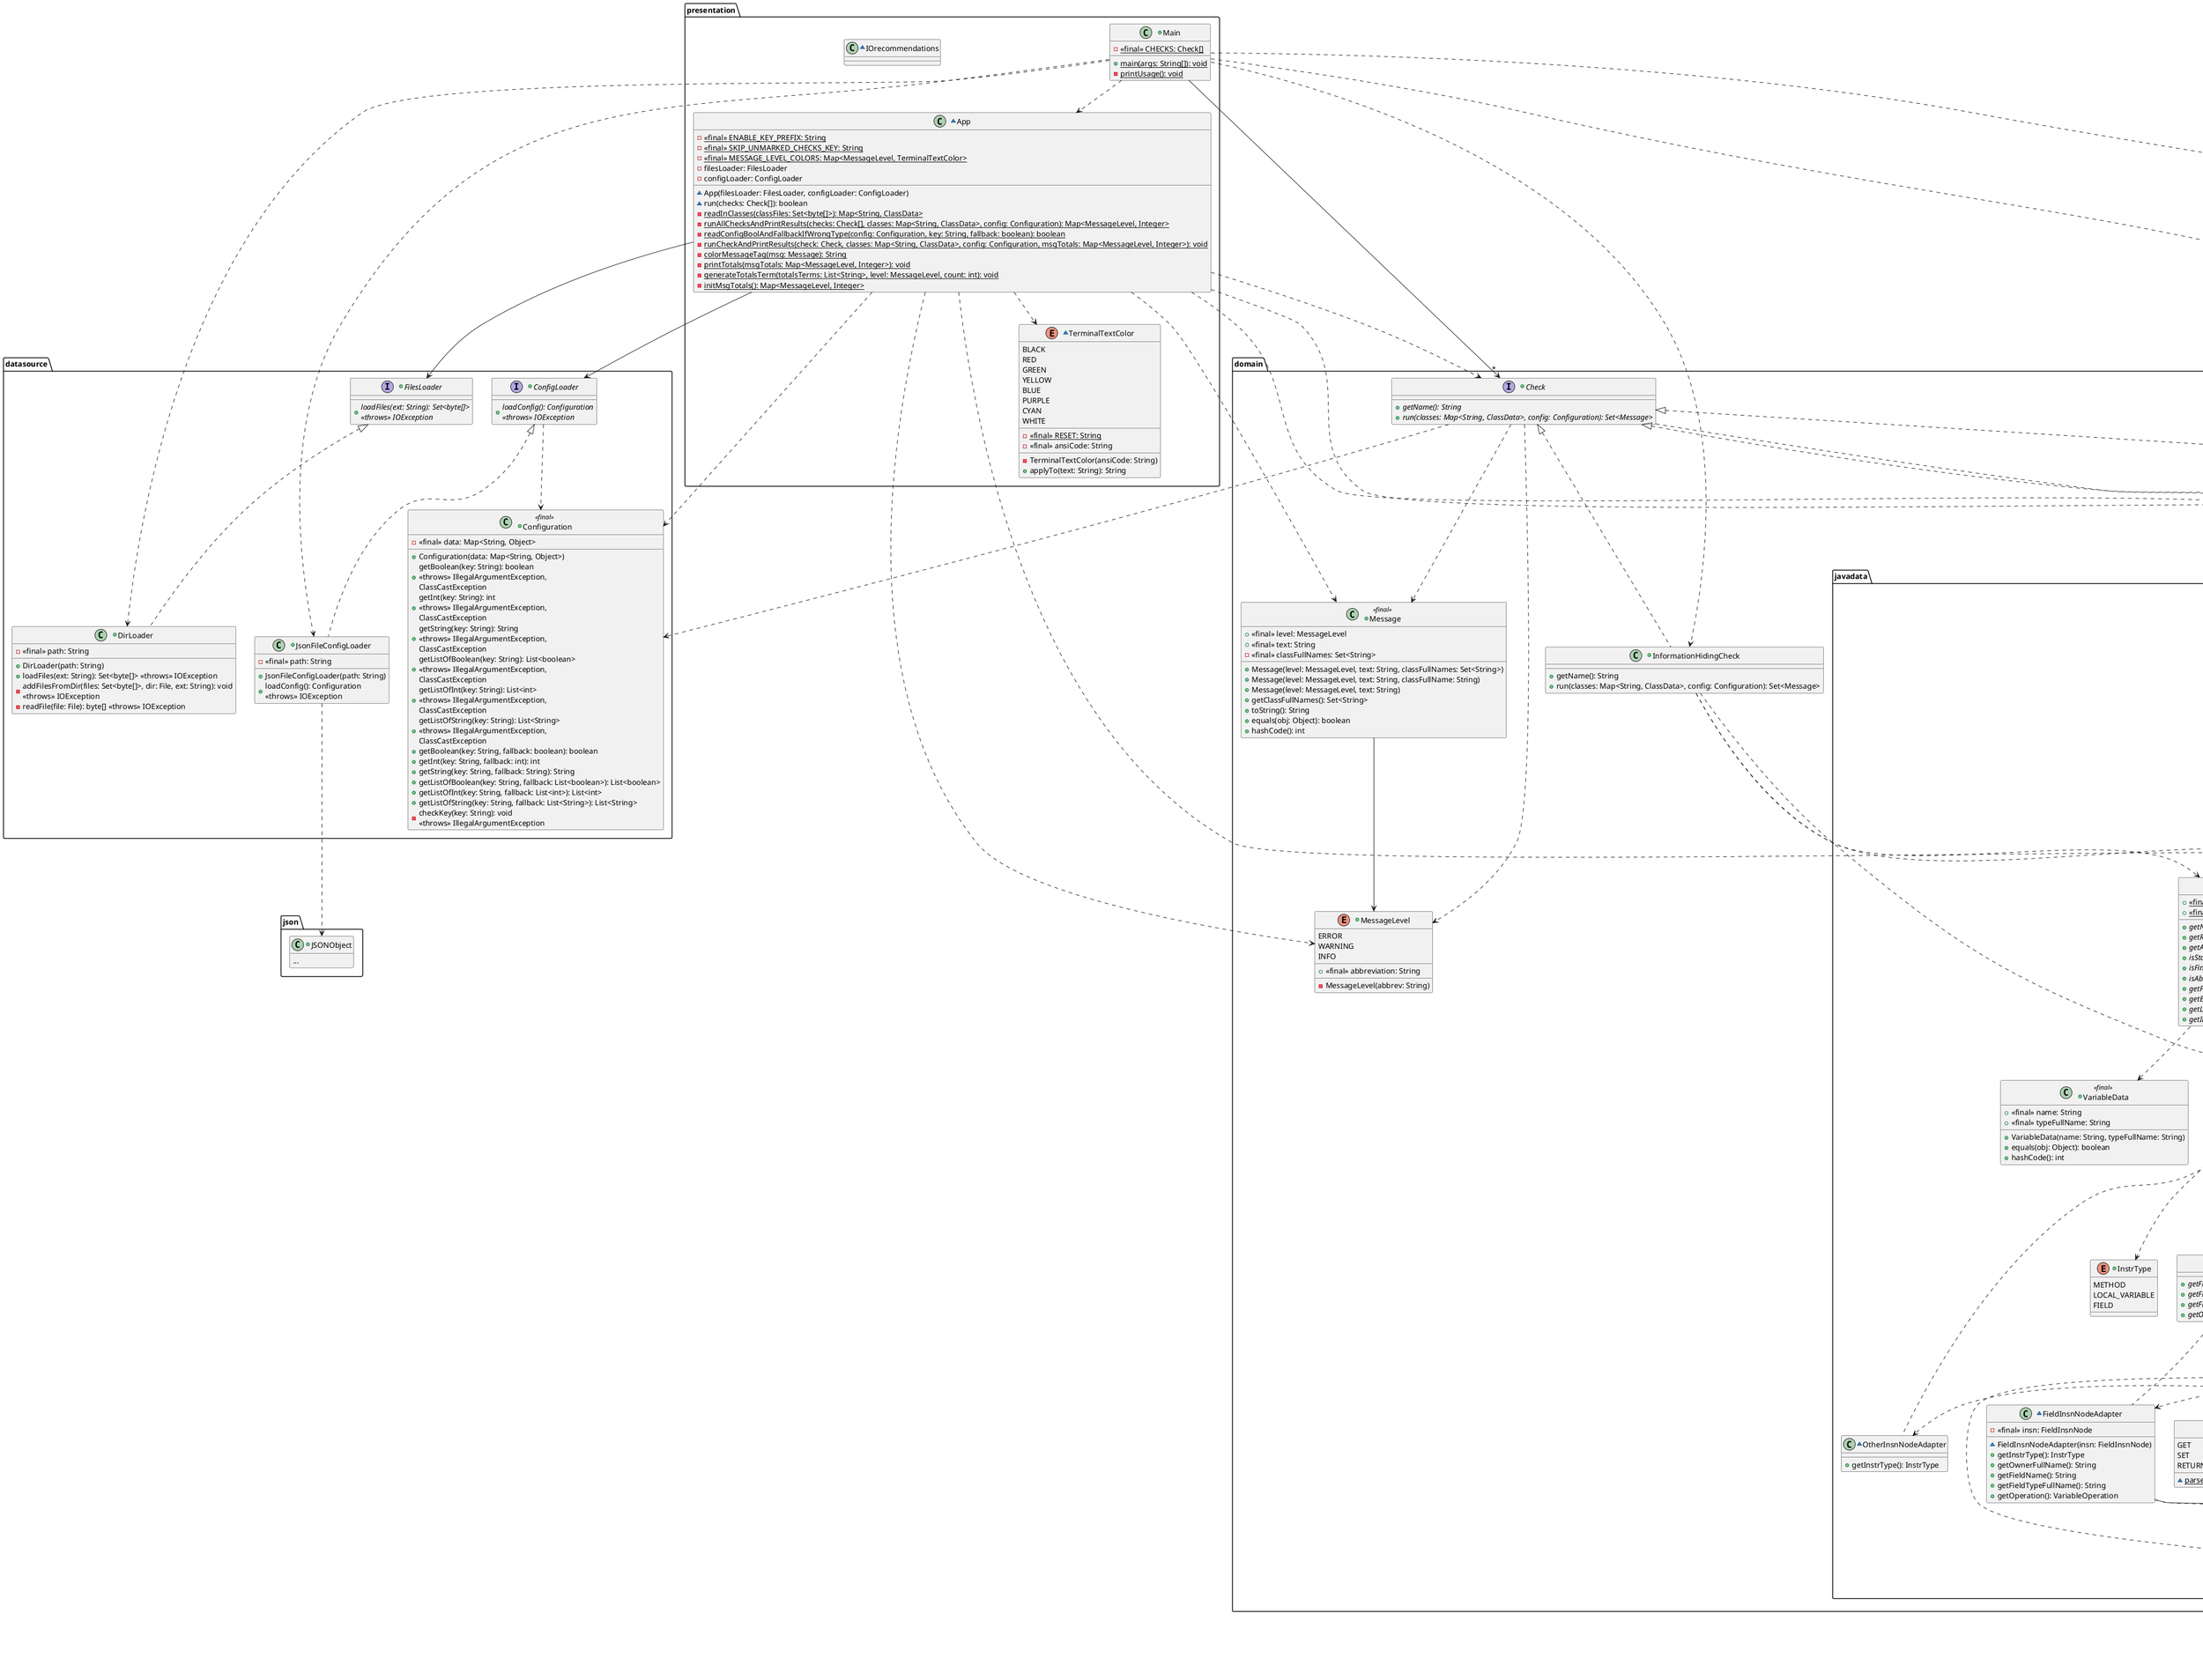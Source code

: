 @startuml

package presentation {

	+class Main {
		- {static} <<final>> CHECKS: Check[]
		+ {static} main(args: String[]): void
		- {static} printUsage(): void
	}

	Main -->"*" .domain.Check
	Main ..> App
	Main ..> .datasource.DirLoader
	Main ..> .datasource.JsonFileConfigLoader

	' Check dependencies:
	Main ..> .domain.UnusedAbstractionsCheck
	Main ..> .domain.InformationHidingCheck
	Main ..> .domain.StrategyPatternCheck

	~class App {
		- {static} <<final>> ENABLE_KEY_PREFIX: String
		- {static} <<final>> SKIP_UNMARKED_CHECKS_KEY: String
		- {static} <<final>> MESSAGE_LEVEL_COLORS: Map<MessageLevel, TerminalTextColor>
		- filesLoader: FilesLoader
		- configLoader: ConfigLoader

		~ App(filesLoader: FilesLoader, configLoader: ConfigLoader)
		~ run(checks: Check[]): boolean
		- {static} readInClasses(classFiles: Set<byte[]>): Map<String, ClassData>
		- {static} runAllChecksAndPrintResults(checks: Check[], classes: Map<String, ClassData>, config: Configuration): Map<MessageLevel, Integer>
		- {static} readConfigBoolAndFallbackIfWrongType(config: Configuration, key: String, fallback: boolean): boolean
		- {static} runCheckAndPrintResults(check: Check, classes: Map<String, ClassData>, config: Configuration, msgTotals: Map<MessageLevel, Integer>): void
		- {static} colorMessageTag(msg: Message): String
		- {static} printTotals(msgTotals: Map<MessageLevel, Integer>): void
		- {static} generateTotalsTerm(totalsTerms: List<String>, level: MessageLevel, count: int): void
		- {static} initMsgTotals(): Map<MessageLevel, Integer>
	}

	~class IOrecommendations {

	}

	App --> .datasource.FilesLoader
	App --> .datasource.ConfigLoader
	App ..> TerminalTextColor
	App ..> .domain.Check
	App ..> .domain.Message
	App ..> .domain.MessageLevel
	App ..> .domain.javadata.ClassReaderUtil
	App ..> .domain.javadata.ClassData
	App ..> .domain.javadata.ClassNodeAdapter
	App ..> .datasource.Configuration

	~enum TerminalTextColor {
		BLACK
		RED
		GREEN
		YELLOW
		BLUE
		PURPLE
		CYAN
		WHITE
		__
		- {static} <<final>> RESET: String
		- <<final>> ansiCode: String
		__
		- TerminalTextColor(ansiCode: String)
		+ applyTo(text: String): String
	}

}

package domain {

	+enum MessageLevel {
		ERROR
		WARNING
		INFO
		__
		+ <<final>> abbreviation: String
		__
		- MessageLevel(abbrev: String)
	}

	+interface Check {
		+ {abstract} getName(): String
		+ {abstract} run(classes: Map<String, ClassData>, config: Configuration): Set<Message>
	}

	Check ..> Message
	Check ..> MessageLevel
	Check ..> javadata.ClassData
	Check ..> .datasource.Configuration

	+class Message <<final>> {
		+ <<final>> level: MessageLevel
		+ <<final>> text: String
		- <<final>> classFullNames: Set<String>

		+ Message(level: MessageLevel, text: String, classFullNames: Set<String>)
		+ Message(level: MessageLevel, text: String, classFullName: String)
		+ Message(level: MessageLevel, text: String)
		+ getClassFullNames(): Set<String>
		+ toString(): String
		+ equals(obj: Object): boolean
		+ hashCode(): int
	}

	Message --> MessageLevel

	+class UnusedAbstractionsCheck {
		+ getName(): String
		+ run(classes: Map<String, ClassData>, config: Configuration): Set<Message>
	}

	Check <|.. UnusedAbstractionsCheck
	UnusedAbstractionsCheck ..> javadata.ClassType

	+class InformationHidingCheck {
		+ getName(): String
		+ run(classes: Map<String, ClassData>, config: Configuration): Set<Message>
	}

	Check <|.. InformationHidingCheck
	InformationHidingCheck ..> javadata.AccessModifier
	InformationHidingCheck ..> javadata.FieldData
	InformationHidingCheck ..> javadata.MethodData

	+class StrategyPatternCheck {
		+ getName(): String
		+ run(classes: Map<String, ClassData>, config: Configuration): Set<Message>
		- {static} getClassFromName(className: String, classes: Map<String, ClassData>): ClassData
	}

	Check <|.. StrategyPatternCheck
	StrategyPatternCheck ..> javadata.ClassType
	StrategyPatternCheck ..> javadata.FieldData

	package javadata {

		+enum AccessModifier {
			PUBLIC
			PROTECTED
			PACKAGE_PRIVATE
			PRIVATE

			~ {static} parseOpcodes(access: int): AccessModifier
		}

		AccessModifier ..> .asm.Opcodes

		+enum ClassType {
			CLASS
			INTERFACE
			ENUM

			~ {static} parseOpcodes(access: int): ClassType
		}

		ClassType ..> .asm.Opcodes

		+class VariableData <<final>> {
			+ <<final>> name: String
			+ <<final>> typeFullName: String

			+ VariableData(name: String, typeFullName: String)
			+ equals(obj: Object): boolean
			+ hashCode(): int
		}

		+interface ClassData {
			+ {abstract} getFullName(): String
			+ {abstract} getSimpleName(): String
			+ {abstract} getAccessModifier(): AccessModifier
			+ {abstract} getClassType(): ClassType
			+ {abstract} isAbstract(): boolean
			+ {abstract} isStatic(): boolean
			+ {abstract} isFinal(): boolean
			' + {abstract} getTypeParamFullNames(): List<String>
			+ {abstract} getSuperFullName(): String
			+ {abstract} getInterfaceFullNames(): Set<String>
			+ {abstract} getFields(): Set<FieldData>
			+ {abstract} getMethods(): Set<MethodData>
			+ {abstract} getContainingClassFullName(): String
			+ {abstract} getInnerClassFullNames(): Set<String>
		}

		ClassData ..> AccessModifier
		ClassData ..> ClassType
		ClassData ..> FieldData
		ClassData ..> MethodData

		+interface FieldData {
			+ {abstract} getName(): String
			+ {abstract} getTypeFullName(): String
			+ {abstract} getAccessModifier(): AccessModifier
			+ {abstract} isStatic(): boolean
			+ {abstract} isFinal(): boolean
		}

		FieldData ..> AccessModifier

		+interface MethodData {
			+ {static} <<final>> CONSTRUCTOR_NAME: String
			+ {static} <<final>> STATIC_INITIALIZER_NAME: String

			+ {abstract} getName(): String
			+ {abstract} getReturnTypeFullName(): String
			+ {abstract} getAccessModifier(): AccessModifier
			+ {abstract} isStatic(): boolean
			+ {abstract} isFinal(): boolean
			+ {abstract} isAbstract(): boolean
			+ {abstract} getParams(): List<VariableData>
			+ {abstract} getExceptionTypeFullNames(): Set<String>
			+ {abstract} getLocalVariables(): Set<VariableData>
			+ {abstract} getInstructions(): List<InstrData>
		}

		MethodData ..> AccessModifier
		MethodData ..> VariableData
		MethodData ..> InstrData

		+class ClassReaderUtil {
			+ {static} read(javaBytecode: byte[]): ClassData
		}

		ClassReaderUtil ..> ClassNodeAdapter
		ClassReaderUtil ..> .asm.ClassReader
		ClassReaderUtil ..> .asm.tree.ClassNode

		~class ClassNodeAdapter {
			- <<final>> classNode: ClassNode

			~ ClassNodeAdapter(classNode: ClassNode)
			+ getFullName(): String
			+ getSimpleName(): String
			+ getAccessModifier(): AccessModifier
			+ getClassType(): ClassType
			+ isAbstract(): boolean
			+ isStatic(): boolean
			+ isFinal(): boolean
			' + getTypeParamFullNames(): List<String>
			+ getSuperFullName(): String
			+ getInterfaceFullNames(): Set<String>
			+ getFields(): Set<FieldData>
			+ getMethods(): Set<MethodData>
			+ getContainingClassFullName(): String
			+ getInnerClassFullNames(): Set<String>
		}

		ClassData <|.. ClassNodeAdapter
		ClassNodeAdapter --> .asm.tree.ClassNode
		ClassNodeAdapter ..> FieldNodeAdapter
		ClassNodeAdapter ..> MethodNodeAdapter
		ClassNodeAdapter ..> .asm.Opcodes
		ClassNodeAdapter ..> .asm.Type
		ClassNodeAdapter ..> .asm.tree.FieldNode
		ClassNodeAdapter ..> .asm.tree.MethodNode

		~class FieldNodeAdapter {
			- <<final>> fieldNode: FieldNode

			~ FieldNodeAdapter(fieldNode: FieldNode)
			+ getName(): String
			+ getTypeFullName(): String
			+ getAccessModifier(): AccessModifier
			+ isStatic(): boolean
			+ isFinal(): boolean
		}

		FieldData <|.. FieldNodeAdapter
		FieldNodeAdapter --> .asm.tree.FieldNode
		FieldNodeAdapter ..> .asm.Opcodes
		FieldNodeAdapter ..> .asm.Type

		~class LocalVariableUtil {
			~ {static} findLocalVariableNode(var: int, localVars: List<LocalVariableNode>): LocalVariableNode
		}

		LocalVariableUtil ..> .asm.tree.LocalVariableNode

		~class MethodNodeAdapter {
			- {static} <<final>> THIS: String
			- <<final>> methodNode: MethodNode

			~ MethodNodeAdapter(methodNode: MethodNode)
			+ getName(): String
			+ getReturnTypeFullName(): String
			+ getAccessModifier(): AccessModifier
			+ isStatic(): boolean
			+ isFinal(): boolean
			+ isAbstract(): boolean
			+ getParams(): List<VariableData>
			+ getExceptionTypeFullNames(): Set<String>
			+ getLocalVariables(): Set<VariableData>
			+ getInstructions(): List<InstrData>
			- createInsnNodeAdapter(insn: AbstractInsnNode): InstrData
		}

		MethodData <|.. MethodNodeAdapter
		MethodNodeAdapter ..> MethodInsnNodeAdapter
		MethodNodeAdapter ..> VarInsnNodeAdapter
		MethodNodeAdapter ..> FieldInsnNodeAdapter
		MethodNodeAdapter ..> OtherInsnNodeAdapter
		MethodNodeAdapter ..> LocalVariableUtil
		MethodNodeAdapter --> .asm.tree.MethodNode
		MethodNodeAdapter ..> .asm.Opcodes
		MethodNodeAdapter ..> .asm.Type
		MethodNodeAdapter ..> .asm.tree.LocalVariableNode
		MethodNodeAdapter ..> .asm.tree.AbstractInsnNode
		MethodNodeAdapter ..> .asm.tree.MethodInsnNode
		MethodNodeAdapter ..> .asm.tree.VarInsnNode
		MethodNodeAdapter ..> .asm.tree.FieldInsnNode

		+enum InstrType {
			METHOD
			LOCAL_VARIABLE
			FIELD
		}

		+interface InstrData {
			+ {abstract} getInstrType(): InstrType
		}

		InstrData ..> InstrType

		+enum VariableOperation {
			GET
			SET
			RETURN

			~ {static} parseOpcode(opcode: int): VariableOperation
		}

		VariableOperation ..> .asm.Opcodes

		+interface MethodInstrData {
			+ {abstract} getMethodOwnerFullName(): String
			+ {abstract} getMethodName(): String
			+ {abstract} getMethodReturnTypeFullName(): String
		}

		InstrData <|.. MethodInstrData

		+interface LocalVariableInstrData {
			+ {abstract} getVarName(): String
			+ {abstract} getVarTypeFullName(): String
			+ {abstract} getOperation(): VariableOperation
		}

		InstrData <|.. LocalVariableInstrData
		LocalVariableInstrData ..> VariableOperation

		+interface FieldInstrData {
			+ {abstract} getFieldOwnerFullName(): String
			+ {abstract} getFieldName(): String
			+ {abstract} getFieldTypeFullName(): String
			+ {abstract} getOperation(): VariableOperation
		}

		InstrData <|.. FieldInstrData
		FieldInstrData ..> VariableOperation

		~class MethodInsnNodeAdapter {
			- <<final>> insn: MethodInsnNode
			~ MethodInsnNodeAdapter(insn: MethodInsnNode)
			+ getInstrType(): InstrType
			+ getMethodOwnerFullName(): String
			+ getMethodName(): String
			+ getMethodReturnTypeFullName(): String
		}

		MethodInstrData <|.. MethodInsnNodeAdapter
		MethodInsnNodeAdapter --> .asm.tree.MethodInsnNode
		MethodInsnNodeAdapter ..> .asm.Type

		~class VarInsnNodeAdapter {
			- <<final>> insn: VarInsnNode
			- <<final>> localVariableNode: LocalVariableNode
			~ VarInsnNodeAdapter(insn: VarInsnNode, localVars: List<LocalVariableNode>)
			+ getInstrType(): InstrType
			+ getVarName(): String
			+ getVarTypeFullName(): String
			+ getOperation(): VariableOperation
		}

		LocalVariableInstrData <|.. VarInsnNodeAdapter
		VarInsnNodeAdapter ..> LocalVariableUtil
		VarInsnNodeAdapter --> .asm.tree.VarInsnNode
		VarInsnNodeAdapter --> .asm.tree.LocalVariableNode
		VarInsnNodeAdapter ..> .asm.Type

		~class FieldInsnNodeAdapter {
			- <<final>> insn: FieldInsnNode
			~ FieldInsnNodeAdapter(insn: FieldInsnNode)
			+ getInstrType(): InstrType
			+ getOwnerFullName(): String
			+ getFieldName(): String
			+ getFieldTypeFullName(): String
			+ getOperation(): VariableOperation
		}

		FieldInstrData <|.. FieldInsnNodeAdapter
		FieldInsnNodeAdapter --> .asm.tree.FieldInsnNode
		FieldInsnNodeAdapter ..> .asm.Type

		~class OtherInsnNodeAdapter {
			+ getInstrType(): InstrType
		}

		InstrData <|.. OtherInsnNodeAdapter

	}

}

package datasource {

	+interface FilesLoader {
		+ {abstract} loadFiles(ext: String): Set<byte[]>\n<<throws>> IOException
	}

	+class DirLoader {
		- <<final>> path: String

		+ DirLoader(path: String)
		+ loadFiles(ext: String): Set<byte[]> <<throws>> IOException
		- addFilesFromDir(files: Set<byte[]>, dir: File, ext: String): void\n<<throws>> IOException
		- readFile(file: File): byte[] <<throws>> IOException
	}

	FilesLoader <|.. DirLoader

	+class Configuration <<final>> {
		- <<final>> data: Map<String, Object>

		+ Configuration(data: Map<String, Object>)
		+ getBoolean(key: String): boolean\n<<throws>> IllegalArgumentException,\nClassCastException
		+ getInt(key: String): int\n<<throws>> IllegalArgumentException,\nClassCastException
		+ getString(key: String): String\n<<throws>> IllegalArgumentException,\nClassCastException
		+ getListOfBoolean(key: String): List<boolean>\n<<throws>> IllegalArgumentException,\nClassCastException
		+ getListOfInt(key: String): List<int>\n<<throws>> IllegalArgumentException,\nClassCastException
		+ getListOfString(key: String): List<String>\n<<throws>> IllegalArgumentException,\nClassCastException
		+ getBoolean(key: String, fallback: boolean): boolean
		+ getInt(key: String, fallback: int): int
		+ getString(key: String, fallback: String): String
		+ getListOfBoolean(key: String, fallback: List<boolean>): List<boolean>
		+ getListOfInt(key: String, fallback: List<int>): List<int>
		+ getListOfString(key: String, fallback: List<String>): List<String>
		- checkKey(key: String): void\n<<throws>> IllegalArgumentException
	}

	+interface ConfigLoader {
		+ {abstract} loadConfig(): Configuration\n<<throws>> IOException
	}

	ConfigLoader ..> Configuration

	+class JsonFileConfigLoader {
		- <<final>> path: String

		+ JsonFileConfigLoader(path: String)
		+ loadConfig(): Configuration\n<<throws>> IOException
	}

	ConfigLoader <|.. JsonFileConfigLoader
	JsonFileConfigLoader ..> .json.JSONObject

}

package asm {

	+interface Opcodes {
		...
	}

	+class Type <<final>> {
		...
	}

	+class ClassReader {
		...
	}

	hide methods

	package tree {

		+class ClassNode {
			...
		}

		+class FieldNode {
			...
		}

		+class MethodNode {
			...
		}

		+class LocalVariableNode {
			...
		}

		+abstract AbstractInsnNode {
			...
		}

		+class MethodInsnNode {
			...
		}

		+class VarInsnNode {
			...
		}

		+class FieldInsnNode {
			...
		}

		AbstractInsnNode <|-- MethodInsnNode
		AbstractInsnNode <|-- VarInsnNode
		AbstractInsnNode <|-- FieldInsnNode

		hide methods

	}

}

package json {

	+class JSONObject {
		...
	}

	hide methods
}

@enduml
